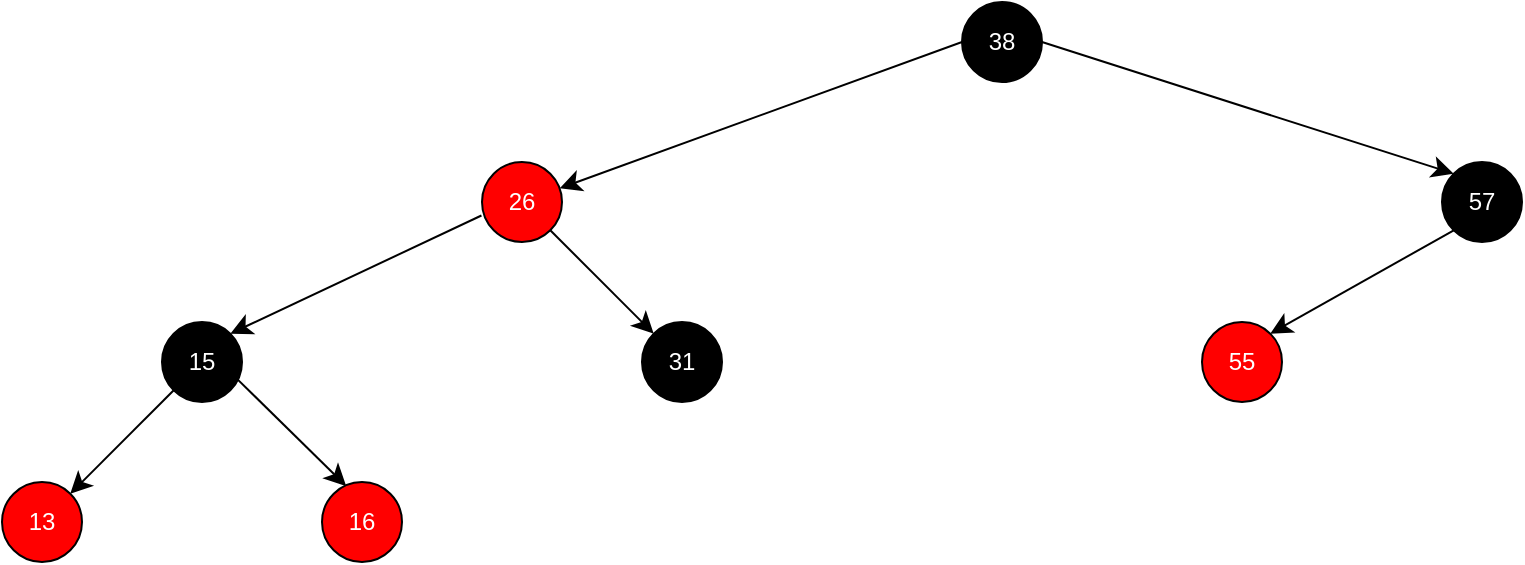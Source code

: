 <mxfile version="26.1.0">
  <diagram name="Page-1" id="0SPReu9aLa6vpfy4DUaP">
    <mxGraphModel dx="1325" dy="560" grid="1" gridSize="10" guides="1" tooltips="1" connect="1" arrows="1" fold="1" page="0" pageScale="1" pageWidth="10000" pageHeight="10000" math="0" shadow="0">
      <root>
        <mxCell id="0" />
        <mxCell id="1" parent="0" />
        <mxCell id="xW1WxsuJ4SY141OiH60K-1" value="38" style="ellipse;whiteSpace=wrap;html=1;aspect=fixed;fillColor=#000000;fontColor=#FFFFFF;" vertex="1" parent="1">
          <mxGeometry x="160" y="160" width="40" height="40" as="geometry" />
        </mxCell>
        <mxCell id="xW1WxsuJ4SY141OiH60K-2" value="26" style="ellipse;whiteSpace=wrap;html=1;aspect=fixed;fillColor=#FF0000;fontColor=#FFFFFF;" vertex="1" parent="1">
          <mxGeometry x="-80" y="240" width="40" height="40" as="geometry" />
        </mxCell>
        <mxCell id="xW1WxsuJ4SY141OiH60K-3" value="57" style="ellipse;whiteSpace=wrap;html=1;aspect=fixed;fillColor=#000000;fontColor=#FFFFFF;" vertex="1" parent="1">
          <mxGeometry x="400" y="240" width="40" height="40" as="geometry" />
        </mxCell>
        <mxCell id="xW1WxsuJ4SY141OiH60K-4" value="31" style="ellipse;whiteSpace=wrap;html=1;aspect=fixed;fillColor=#000000;fontColor=#FFFFFF;" vertex="1" parent="1">
          <mxGeometry y="320" width="40" height="40" as="geometry" />
        </mxCell>
        <mxCell id="xW1WxsuJ4SY141OiH60K-5" value="" style="endArrow=classic;html=1;rounded=0;fontSize=12;startSize=8;endSize=8;curved=1;exitX=0;exitY=0.5;exitDx=0;exitDy=0;" edge="1" parent="1" source="xW1WxsuJ4SY141OiH60K-1" target="xW1WxsuJ4SY141OiH60K-2">
          <mxGeometry width="50" height="50" relative="1" as="geometry">
            <mxPoint x="180" y="320" as="sourcePoint" />
            <mxPoint x="230" y="270" as="targetPoint" />
          </mxGeometry>
        </mxCell>
        <mxCell id="xW1WxsuJ4SY141OiH60K-6" value="" style="endArrow=classic;html=1;rounded=0;fontSize=12;startSize=8;endSize=8;curved=1;exitX=1;exitY=0.5;exitDx=0;exitDy=0;entryX=0;entryY=0;entryDx=0;entryDy=0;" edge="1" parent="1" source="xW1WxsuJ4SY141OiH60K-1" target="xW1WxsuJ4SY141OiH60K-3">
          <mxGeometry width="50" height="50" relative="1" as="geometry">
            <mxPoint x="180" y="320" as="sourcePoint" />
            <mxPoint x="230" y="270" as="targetPoint" />
          </mxGeometry>
        </mxCell>
        <mxCell id="xW1WxsuJ4SY141OiH60K-7" value="" style="endArrow=classic;html=1;rounded=0;fontSize=12;startSize=8;endSize=8;curved=1;exitX=1;exitY=1;exitDx=0;exitDy=0;entryX=0;entryY=0;entryDx=0;entryDy=0;" edge="1" parent="1" source="xW1WxsuJ4SY141OiH60K-2" target="xW1WxsuJ4SY141OiH60K-4">
          <mxGeometry width="50" height="50" relative="1" as="geometry">
            <mxPoint x="180" y="230" as="sourcePoint" />
            <mxPoint x="230" y="180" as="targetPoint" />
          </mxGeometry>
        </mxCell>
        <mxCell id="xW1WxsuJ4SY141OiH60K-8" value="16" style="ellipse;whiteSpace=wrap;html=1;aspect=fixed;fillColor=#FF0000;fontColor=#FFFFFF;" vertex="1" parent="1">
          <mxGeometry x="-160" y="400" width="40" height="40" as="geometry" />
        </mxCell>
        <mxCell id="xW1WxsuJ4SY141OiH60K-10" value="13" style="ellipse;whiteSpace=wrap;html=1;aspect=fixed;fillColor=#FF0000;fontColor=#FFFFFF;" vertex="1" parent="1">
          <mxGeometry x="-320" y="400" width="40" height="40" as="geometry" />
        </mxCell>
        <mxCell id="xW1WxsuJ4SY141OiH60K-12" value="55" style="ellipse;whiteSpace=wrap;html=1;aspect=fixed;fillColor=#FF0000;fontColor=#FFFFFF;" vertex="1" parent="1">
          <mxGeometry x="280" y="320" width="40" height="40" as="geometry" />
        </mxCell>
        <mxCell id="xW1WxsuJ4SY141OiH60K-13" value="" style="endArrow=classic;html=1;rounded=0;fontSize=12;startSize=8;endSize=8;curved=1;exitX=0;exitY=1;exitDx=0;exitDy=0;entryX=1;entryY=0;entryDx=0;entryDy=0;" edge="1" parent="1" source="xW1WxsuJ4SY141OiH60K-3" target="xW1WxsuJ4SY141OiH60K-12">
          <mxGeometry width="50" height="50" relative="1" as="geometry">
            <mxPoint x="320" y="300" as="sourcePoint" />
            <mxPoint x="370" y="250" as="targetPoint" />
          </mxGeometry>
        </mxCell>
        <mxCell id="xW1WxsuJ4SY141OiH60K-14" value="15" style="ellipse;whiteSpace=wrap;html=1;aspect=fixed;fillColor=#000000;fontColor=#FFFFFF;" vertex="1" parent="1">
          <mxGeometry x="-240" y="320" width="40" height="40" as="geometry" />
        </mxCell>
        <mxCell id="xW1WxsuJ4SY141OiH60K-15" value="" style="endArrow=classic;html=1;rounded=0;fontSize=12;startSize=8;endSize=8;curved=1;entryX=1;entryY=0;entryDx=0;entryDy=0;exitX=-0.007;exitY=0.669;exitDx=0;exitDy=0;exitPerimeter=0;" edge="1" parent="1" source="xW1WxsuJ4SY141OiH60K-2" target="xW1WxsuJ4SY141OiH60K-14">
          <mxGeometry width="50" height="50" relative="1" as="geometry">
            <mxPoint x="-120" y="400" as="sourcePoint" />
            <mxPoint x="-70" y="350" as="targetPoint" />
          </mxGeometry>
        </mxCell>
        <mxCell id="xW1WxsuJ4SY141OiH60K-16" value="" style="endArrow=classic;html=1;rounded=0;fontSize=12;startSize=8;endSize=8;curved=1;exitX=0.925;exitY=0.698;exitDx=0;exitDy=0;exitPerimeter=0;entryX=0.302;entryY=0.051;entryDx=0;entryDy=0;entryPerimeter=0;" edge="1" parent="1" source="xW1WxsuJ4SY141OiH60K-14" target="xW1WxsuJ4SY141OiH60K-8">
          <mxGeometry width="50" height="50" relative="1" as="geometry">
            <mxPoint x="-120" y="400" as="sourcePoint" />
            <mxPoint x="-70" y="350" as="targetPoint" />
          </mxGeometry>
        </mxCell>
        <mxCell id="xW1WxsuJ4SY141OiH60K-17" value="" style="endArrow=classic;html=1;rounded=0;fontSize=12;startSize=8;endSize=8;curved=1;entryX=1;entryY=0;entryDx=0;entryDy=0;" edge="1" parent="1" source="xW1WxsuJ4SY141OiH60K-14" target="xW1WxsuJ4SY141OiH60K-10">
          <mxGeometry width="50" height="50" relative="1" as="geometry">
            <mxPoint x="-120" y="400" as="sourcePoint" />
            <mxPoint x="-70" y="350" as="targetPoint" />
          </mxGeometry>
        </mxCell>
      </root>
    </mxGraphModel>
  </diagram>
</mxfile>
